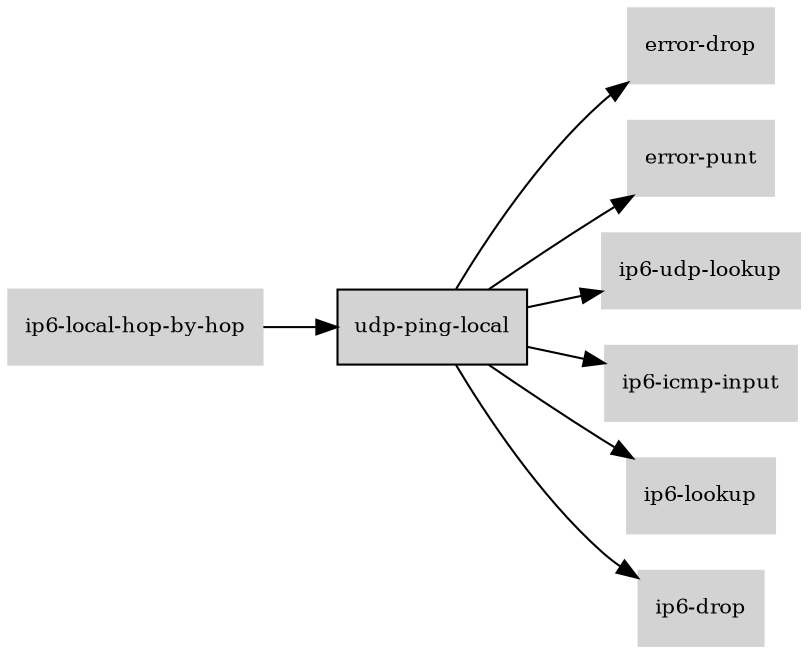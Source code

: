 digraph "udp_ping_local_subgraph" {
  rankdir=LR;
  node [shape=box, style=filled, fontsize=10, color=lightgray, fontcolor=black, fillcolor=lightgray];
  "udp-ping-local" [color=black, fontcolor=black, fillcolor=lightgray];
  edge [fontsize=8];
  "ip6-local-hop-by-hop" -> "udp-ping-local";
  "udp-ping-local" -> "error-drop";
  "udp-ping-local" -> "error-punt";
  "udp-ping-local" -> "ip6-udp-lookup";
  "udp-ping-local" -> "ip6-icmp-input";
  "udp-ping-local" -> "ip6-lookup";
  "udp-ping-local" -> "ip6-drop";
}
